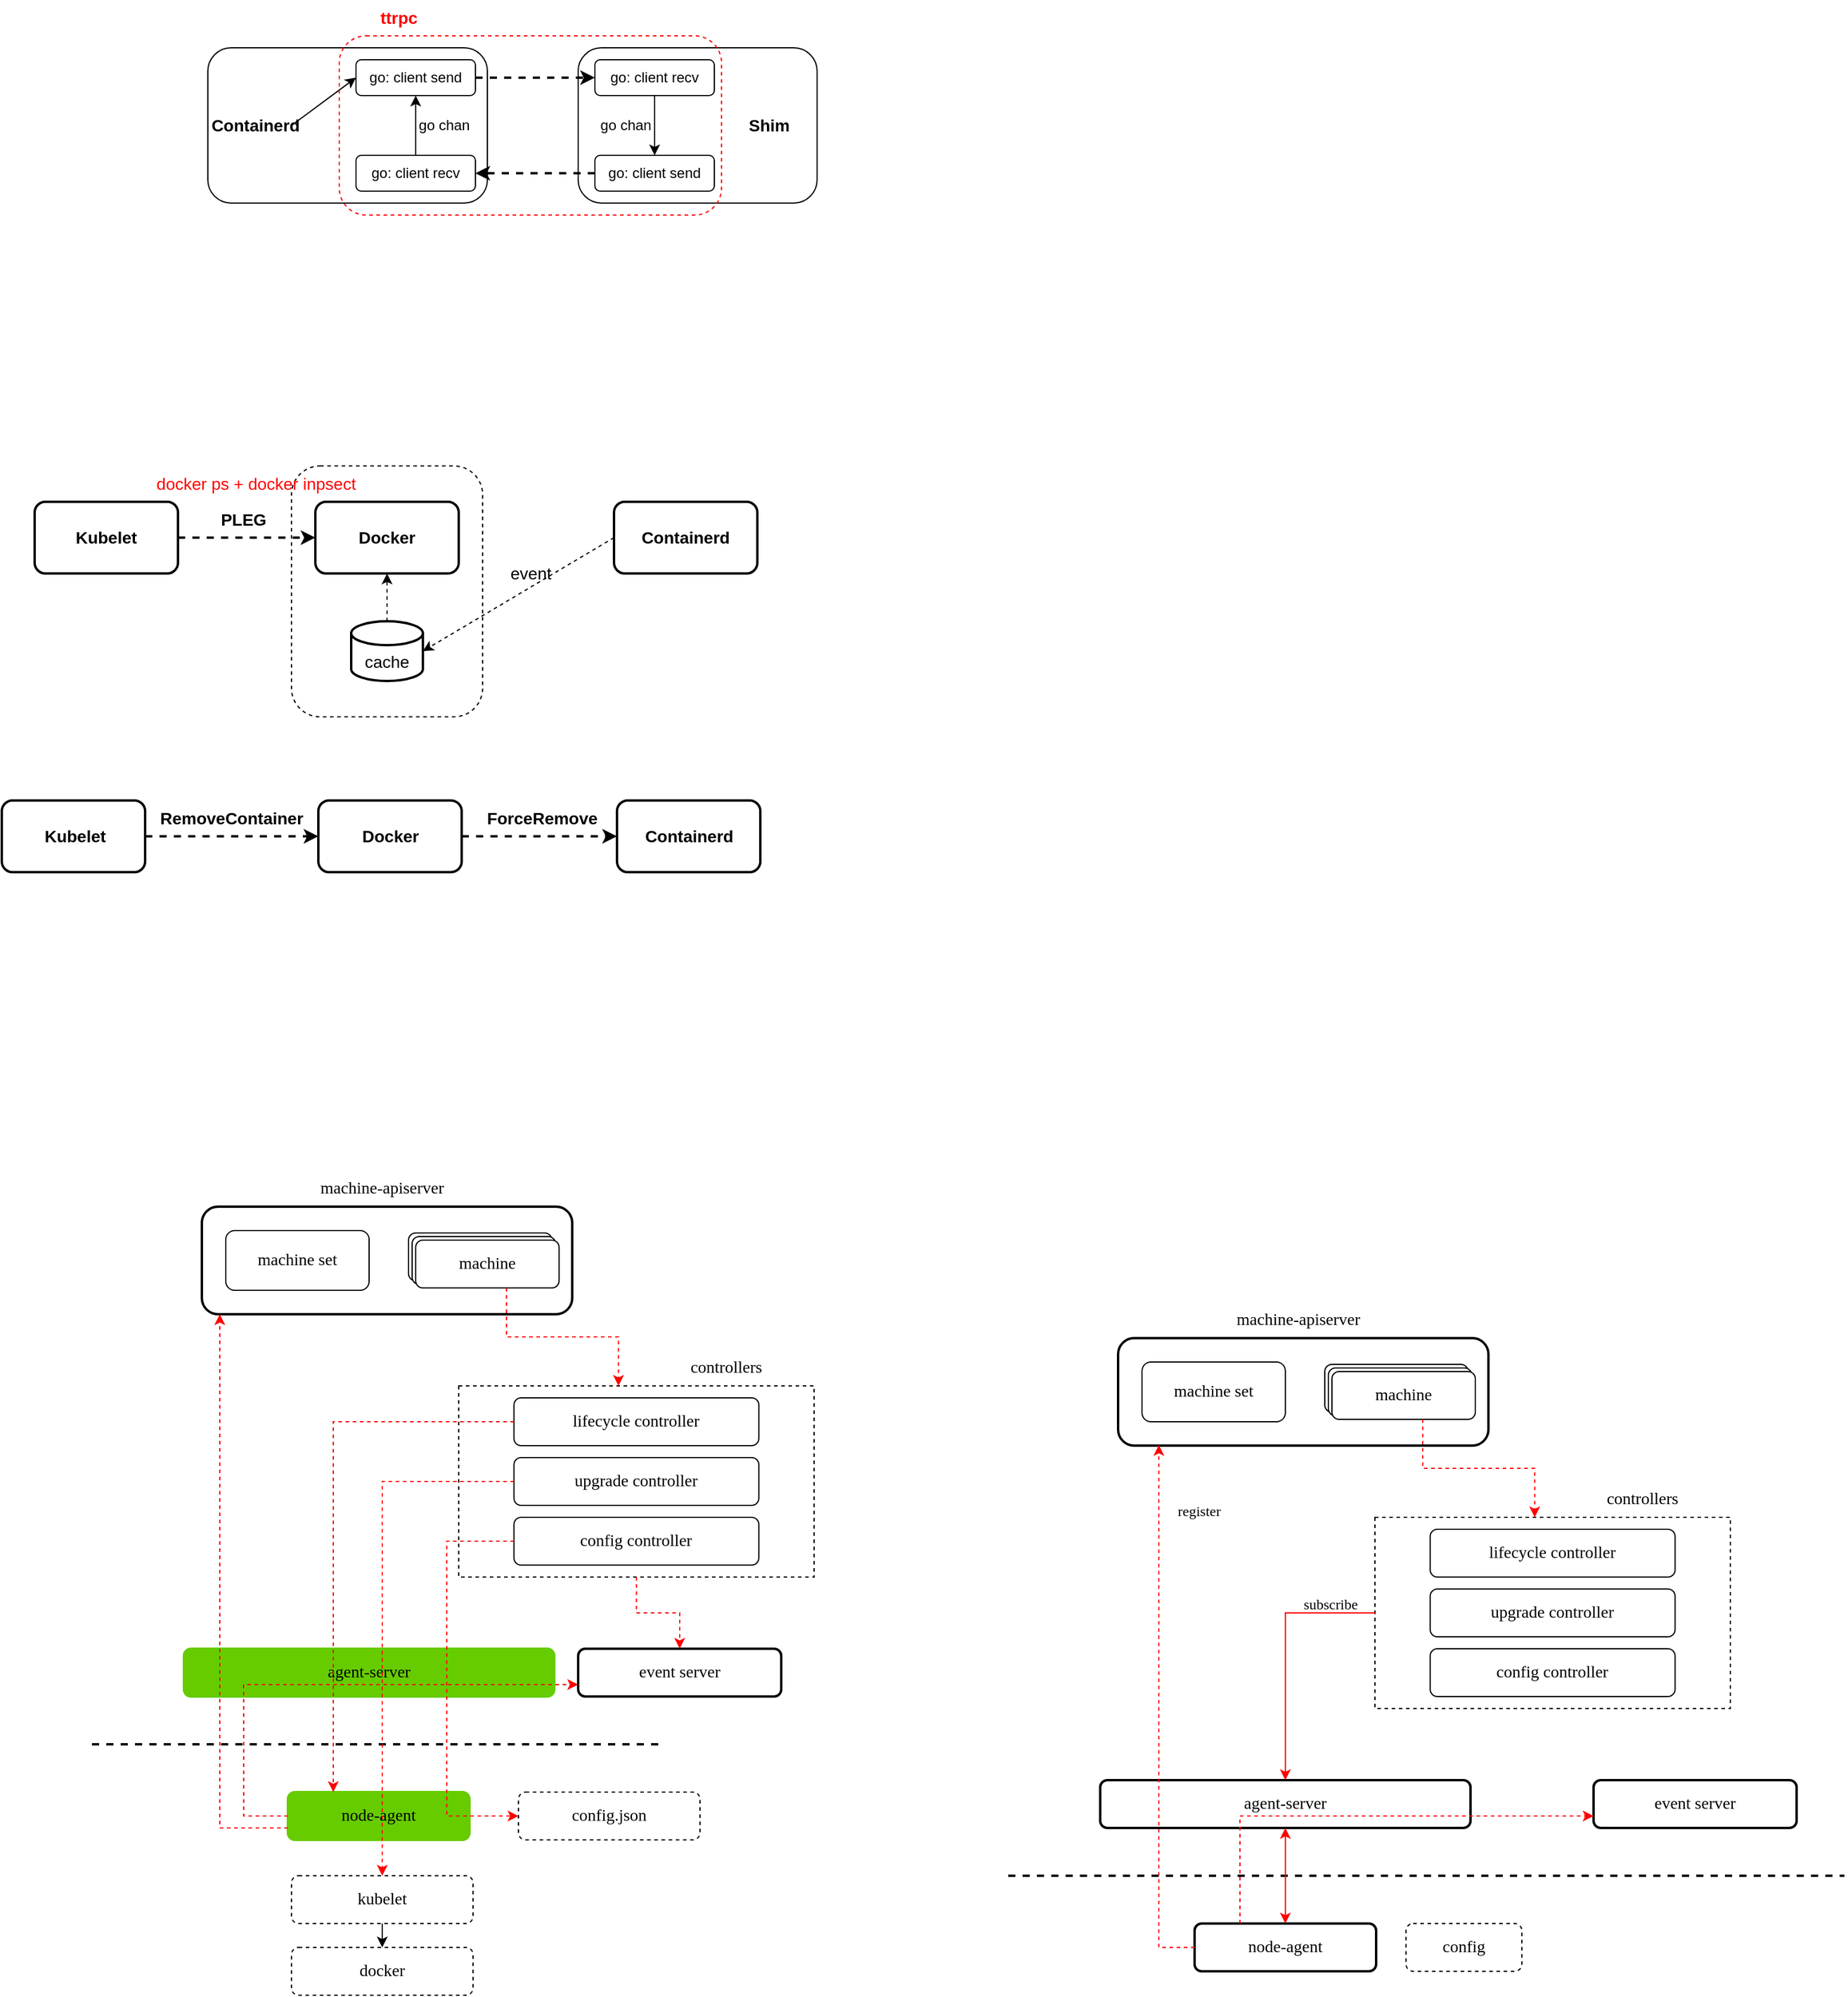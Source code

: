 <mxfile version="20.6.0" type="github">
  <diagram id="EUVnk3kODBApbuHD80m1" name="第 1 页">
    <mxGraphModel dx="1234" dy="683" grid="1" gridSize="10" guides="1" tooltips="1" connect="1" arrows="1" fold="1" page="1" pageScale="1" pageWidth="827" pageHeight="1169" math="0" shadow="0">
      <root>
        <mxCell id="0" />
        <mxCell id="1" parent="0" />
        <mxCell id="GajWvY_y-aLaYwpfjtpz-91" value="" style="rounded=0;whiteSpace=wrap;html=1;strokeColor=#000000;strokeWidth=1;fontFamily=source code pro;fontSize=14;fontColor=#000000;fillColor=#FFFFFF;dashed=1;" vertex="1" parent="1">
          <mxGeometry x="390" y="1420" width="297.5" height="160" as="geometry" />
        </mxCell>
        <mxCell id="GajWvY_y-aLaYwpfjtpz-33" value="" style="rounded=1;whiteSpace=wrap;html=1;strokeColor=#000000;strokeWidth=1;fontSize=14;fontColor=#000000;fillColor=none;dashed=1;" vertex="1" parent="1">
          <mxGeometry x="250" y="650" width="160" height="210" as="geometry" />
        </mxCell>
        <mxCell id="GajWvY_y-aLaYwpfjtpz-1" value="" style="rounded=1;whiteSpace=wrap;html=1;" vertex="1" parent="1">
          <mxGeometry x="180" y="300" width="234" height="130" as="geometry" />
        </mxCell>
        <mxCell id="GajWvY_y-aLaYwpfjtpz-2" value="go: client send" style="rounded=1;whiteSpace=wrap;html=1;" vertex="1" parent="1">
          <mxGeometry x="304" y="310" width="100" height="30" as="geometry" />
        </mxCell>
        <mxCell id="GajWvY_y-aLaYwpfjtpz-3" value="go: client recv" style="rounded=1;whiteSpace=wrap;html=1;" vertex="1" parent="1">
          <mxGeometry x="304" y="390" width="100" height="30" as="geometry" />
        </mxCell>
        <mxCell id="GajWvY_y-aLaYwpfjtpz-4" value="" style="endArrow=classic;html=1;rounded=0;entryX=0.5;entryY=1;entryDx=0;entryDy=0;exitX=0.5;exitY=0;exitDx=0;exitDy=0;" edge="1" parent="1" source="GajWvY_y-aLaYwpfjtpz-3" target="GajWvY_y-aLaYwpfjtpz-2">
          <mxGeometry width="50" height="50" relative="1" as="geometry">
            <mxPoint x="390" y="380" as="sourcePoint" />
            <mxPoint x="440" y="330" as="targetPoint" />
          </mxGeometry>
        </mxCell>
        <mxCell id="GajWvY_y-aLaYwpfjtpz-5" value="Containerd" style="text;html=1;strokeColor=none;fillColor=none;align=center;verticalAlign=middle;whiteSpace=wrap;rounded=0;fontSize=14;fontStyle=1" vertex="1" parent="1">
          <mxGeometry x="190" y="350" width="60" height="30" as="geometry" />
        </mxCell>
        <mxCell id="GajWvY_y-aLaYwpfjtpz-6" value="" style="endArrow=classic;html=1;rounded=0;entryX=0;entryY=0.5;entryDx=0;entryDy=0;exitX=1;exitY=0.5;exitDx=0;exitDy=0;" edge="1" parent="1" source="GajWvY_y-aLaYwpfjtpz-5" target="GajWvY_y-aLaYwpfjtpz-2">
          <mxGeometry width="50" height="50" relative="1" as="geometry">
            <mxPoint x="390" y="380" as="sourcePoint" />
            <mxPoint x="440" y="330" as="targetPoint" />
          </mxGeometry>
        </mxCell>
        <mxCell id="GajWvY_y-aLaYwpfjtpz-7" value="go chan" style="text;html=1;strokeColor=none;fillColor=none;align=center;verticalAlign=middle;whiteSpace=wrap;rounded=0;" vertex="1" parent="1">
          <mxGeometry x="348" y="350" width="60" height="30" as="geometry" />
        </mxCell>
        <mxCell id="GajWvY_y-aLaYwpfjtpz-9" value="" style="rounded=1;whiteSpace=wrap;html=1;" vertex="1" parent="1">
          <mxGeometry x="490" y="300" width="200" height="130" as="geometry" />
        </mxCell>
        <mxCell id="GajWvY_y-aLaYwpfjtpz-10" value="go: client recv" style="rounded=1;whiteSpace=wrap;html=1;" vertex="1" parent="1">
          <mxGeometry x="504" y="310" width="100" height="30" as="geometry" />
        </mxCell>
        <mxCell id="GajWvY_y-aLaYwpfjtpz-11" value="go: client send" style="rounded=1;whiteSpace=wrap;html=1;" vertex="1" parent="1">
          <mxGeometry x="504" y="390" width="100" height="30" as="geometry" />
        </mxCell>
        <mxCell id="GajWvY_y-aLaYwpfjtpz-12" value="" style="endArrow=classic;html=1;rounded=0;exitX=0.5;exitY=1;exitDx=0;exitDy=0;entryX=0.5;entryY=0;entryDx=0;entryDy=0;" edge="1" source="GajWvY_y-aLaYwpfjtpz-10" target="GajWvY_y-aLaYwpfjtpz-11" parent="1">
          <mxGeometry width="50" height="50" relative="1" as="geometry">
            <mxPoint x="590" y="380" as="sourcePoint" />
            <mxPoint x="720" y="390" as="targetPoint" />
          </mxGeometry>
        </mxCell>
        <mxCell id="GajWvY_y-aLaYwpfjtpz-15" value="go chan" style="text;html=1;strokeColor=none;fillColor=none;align=center;verticalAlign=middle;whiteSpace=wrap;rounded=0;" vertex="1" parent="1">
          <mxGeometry x="500" y="350" width="60" height="30" as="geometry" />
        </mxCell>
        <mxCell id="GajWvY_y-aLaYwpfjtpz-16" value="" style="endArrow=classic;html=1;rounded=0;entryX=0;entryY=0.5;entryDx=0;entryDy=0;exitX=1;exitY=0.5;exitDx=0;exitDy=0;dashed=1;strokeWidth=2;" edge="1" parent="1" source="GajWvY_y-aLaYwpfjtpz-2" target="GajWvY_y-aLaYwpfjtpz-10">
          <mxGeometry width="50" height="50" relative="1" as="geometry">
            <mxPoint x="390" y="380" as="sourcePoint" />
            <mxPoint x="440" y="330" as="targetPoint" />
          </mxGeometry>
        </mxCell>
        <mxCell id="GajWvY_y-aLaYwpfjtpz-17" value="" style="endArrow=classic;html=1;rounded=0;entryX=1;entryY=0.5;entryDx=0;entryDy=0;exitX=0;exitY=0.5;exitDx=0;exitDy=0;dashed=1;strokeWidth=2;" edge="1" parent="1" source="GajWvY_y-aLaYwpfjtpz-11" target="GajWvY_y-aLaYwpfjtpz-3">
          <mxGeometry width="50" height="50" relative="1" as="geometry">
            <mxPoint x="390" y="380" as="sourcePoint" />
            <mxPoint x="440" y="330" as="targetPoint" />
          </mxGeometry>
        </mxCell>
        <mxCell id="GajWvY_y-aLaYwpfjtpz-18" value="" style="rounded=1;whiteSpace=wrap;html=1;fillColor=none;strokeColor=#FF0000;strokeWidth=1;dashed=1;" vertex="1" parent="1">
          <mxGeometry x="290" y="290" width="320" height="150" as="geometry" />
        </mxCell>
        <mxCell id="GajWvY_y-aLaYwpfjtpz-19" value="ttrpc" style="text;html=1;strokeColor=none;fillColor=none;align=center;verticalAlign=middle;whiteSpace=wrap;rounded=0;dashed=1;strokeWidth=2;fontSize=14;fontColor=#FF0000;fontStyle=1" vertex="1" parent="1">
          <mxGeometry x="310" y="260" width="60" height="30" as="geometry" />
        </mxCell>
        <mxCell id="GajWvY_y-aLaYwpfjtpz-20" value="Shim" style="text;html=1;strokeColor=none;fillColor=none;align=center;verticalAlign=middle;whiteSpace=wrap;rounded=0;fontSize=14;fontStyle=1" vertex="1" parent="1">
          <mxGeometry x="620" y="350" width="60" height="30" as="geometry" />
        </mxCell>
        <mxCell id="GajWvY_y-aLaYwpfjtpz-21" value="" style="rounded=1;whiteSpace=wrap;html=1;strokeColor=#000000;strokeWidth=2;fontSize=14;fontColor=#FF0000;fillColor=none;" vertex="1" parent="1">
          <mxGeometry x="520" y="680" width="120" height="60" as="geometry" />
        </mxCell>
        <mxCell id="GajWvY_y-aLaYwpfjtpz-22" value="Containerd" style="text;html=1;strokeColor=none;fillColor=none;align=center;verticalAlign=middle;whiteSpace=wrap;rounded=0;fontSize=14;fontStyle=1;strokeWidth=2;" vertex="1" parent="1">
          <mxGeometry x="550" y="695" width="60" height="30" as="geometry" />
        </mxCell>
        <mxCell id="GajWvY_y-aLaYwpfjtpz-23" value="" style="rounded=1;whiteSpace=wrap;html=1;strokeColor=#000000;strokeWidth=2;fontSize=14;fontColor=#FF0000;fillColor=none;" vertex="1" parent="1">
          <mxGeometry x="270" y="680" width="120" height="60" as="geometry" />
        </mxCell>
        <mxCell id="GajWvY_y-aLaYwpfjtpz-24" value="Docker" style="text;html=1;strokeColor=none;fillColor=none;align=center;verticalAlign=middle;whiteSpace=wrap;rounded=0;fontSize=14;fontStyle=1" vertex="1" parent="1">
          <mxGeometry x="300" y="695" width="60" height="30" as="geometry" />
        </mxCell>
        <mxCell id="GajWvY_y-aLaYwpfjtpz-25" value="" style="rounded=1;whiteSpace=wrap;html=1;strokeColor=#000000;strokeWidth=2;fontSize=14;fontColor=#FF0000;fillColor=none;" vertex="1" parent="1">
          <mxGeometry x="35" y="680" width="120" height="60" as="geometry" />
        </mxCell>
        <mxCell id="GajWvY_y-aLaYwpfjtpz-26" value="Kubelet" style="text;html=1;strokeColor=none;fillColor=none;align=center;verticalAlign=middle;whiteSpace=wrap;rounded=0;fontSize=14;fontStyle=1" vertex="1" parent="1">
          <mxGeometry x="65" y="695" width="60" height="30" as="geometry" />
        </mxCell>
        <mxCell id="GajWvY_y-aLaYwpfjtpz-27" value="" style="endArrow=classic;html=1;rounded=0;dashed=1;strokeWidth=2;fontSize=14;fontColor=#FF0000;exitX=1;exitY=0.5;exitDx=0;exitDy=0;entryX=0;entryY=0.5;entryDx=0;entryDy=0;" edge="1" parent="1" source="GajWvY_y-aLaYwpfjtpz-25" target="GajWvY_y-aLaYwpfjtpz-23">
          <mxGeometry width="50" height="50" relative="1" as="geometry">
            <mxPoint x="390" y="680" as="sourcePoint" />
            <mxPoint x="440" y="630" as="targetPoint" />
          </mxGeometry>
        </mxCell>
        <mxCell id="GajWvY_y-aLaYwpfjtpz-28" value="PLEG" style="text;html=1;strokeColor=none;fillColor=none;align=center;verticalAlign=middle;whiteSpace=wrap;rounded=0;strokeWidth=2;fontSize=14;fontColor=#000000;fontStyle=1" vertex="1" parent="1">
          <mxGeometry x="180" y="680" width="60" height="30" as="geometry" />
        </mxCell>
        <mxCell id="GajWvY_y-aLaYwpfjtpz-29" value="docker ps + docker inpsect" style="text;html=1;align=center;verticalAlign=middle;resizable=0;points=[];autosize=1;strokeColor=none;fillColor=none;fontSize=14;fontColor=#FF0000;" vertex="1" parent="1">
          <mxGeometry x="125" y="650" width="190" height="30" as="geometry" />
        </mxCell>
        <mxCell id="GajWvY_y-aLaYwpfjtpz-32" value="&lt;font color=&quot;#000000&quot;&gt;cache&lt;/font&gt;" style="shape=cylinder3;whiteSpace=wrap;html=1;boundedLbl=1;backgroundOutline=1;size=10;strokeColor=#000000;strokeWidth=2;fontSize=14;fontColor=#FF0000;fillColor=none;" vertex="1" parent="1">
          <mxGeometry x="300" y="780" width="60" height="50" as="geometry" />
        </mxCell>
        <mxCell id="GajWvY_y-aLaYwpfjtpz-34" value="" style="endArrow=classic;html=1;rounded=0;dashed=1;strokeWidth=1;fontSize=14;fontColor=#000000;exitX=0.5;exitY=0;exitDx=0;exitDy=0;exitPerimeter=0;entryX=0.5;entryY=1;entryDx=0;entryDy=0;" edge="1" parent="1" source="GajWvY_y-aLaYwpfjtpz-32" target="GajWvY_y-aLaYwpfjtpz-23">
          <mxGeometry width="50" height="50" relative="1" as="geometry">
            <mxPoint x="470" y="800" as="sourcePoint" />
            <mxPoint x="480" y="660" as="targetPoint" />
          </mxGeometry>
        </mxCell>
        <mxCell id="GajWvY_y-aLaYwpfjtpz-35" value="" style="endArrow=classic;html=1;rounded=0;dashed=1;strokeWidth=1;fontSize=14;fontColor=#000000;exitX=0;exitY=0.5;exitDx=0;exitDy=0;entryX=1;entryY=0.5;entryDx=0;entryDy=0;entryPerimeter=0;" edge="1" parent="1" source="GajWvY_y-aLaYwpfjtpz-21" target="GajWvY_y-aLaYwpfjtpz-32">
          <mxGeometry width="50" height="50" relative="1" as="geometry">
            <mxPoint x="340" y="790" as="sourcePoint" />
            <mxPoint x="340" y="750" as="targetPoint" />
          </mxGeometry>
        </mxCell>
        <mxCell id="GajWvY_y-aLaYwpfjtpz-36" value="event" style="text;html=1;align=center;verticalAlign=middle;resizable=0;points=[];autosize=1;strokeColor=none;fillColor=none;fontSize=14;fontColor=#000000;dashed=1;strokeWidth=1;" vertex="1" parent="1">
          <mxGeometry x="420" y="725" width="60" height="30" as="geometry" />
        </mxCell>
        <mxCell id="GajWvY_y-aLaYwpfjtpz-38" value="" style="rounded=1;whiteSpace=wrap;html=1;strokeColor=#000000;strokeWidth=2;fontSize=14;fontColor=#FF0000;fillColor=none;" vertex="1" parent="1">
          <mxGeometry x="522.5" y="930" width="120" height="60" as="geometry" />
        </mxCell>
        <mxCell id="GajWvY_y-aLaYwpfjtpz-39" value="Containerd" style="text;html=1;strokeColor=none;fillColor=none;align=center;verticalAlign=middle;whiteSpace=wrap;rounded=0;fontSize=14;fontStyle=1;strokeWidth=2;" vertex="1" parent="1">
          <mxGeometry x="552.5" y="945" width="60" height="30" as="geometry" />
        </mxCell>
        <mxCell id="GajWvY_y-aLaYwpfjtpz-40" value="" style="rounded=1;whiteSpace=wrap;html=1;strokeColor=#000000;strokeWidth=2;fontSize=14;fontColor=#FF0000;fillColor=none;" vertex="1" parent="1">
          <mxGeometry x="272.5" y="930" width="120" height="60" as="geometry" />
        </mxCell>
        <mxCell id="GajWvY_y-aLaYwpfjtpz-41" value="Docker" style="text;html=1;strokeColor=none;fillColor=none;align=center;verticalAlign=middle;whiteSpace=wrap;rounded=0;fontSize=14;fontStyle=1" vertex="1" parent="1">
          <mxGeometry x="302.5" y="945" width="60" height="30" as="geometry" />
        </mxCell>
        <mxCell id="GajWvY_y-aLaYwpfjtpz-42" value="" style="rounded=1;whiteSpace=wrap;html=1;strokeColor=#000000;strokeWidth=2;fontSize=14;fontColor=#FF0000;fillColor=none;" vertex="1" parent="1">
          <mxGeometry x="7.5" y="930" width="120" height="60" as="geometry" />
        </mxCell>
        <mxCell id="GajWvY_y-aLaYwpfjtpz-43" value="Kubelet" style="text;html=1;strokeColor=none;fillColor=none;align=center;verticalAlign=middle;whiteSpace=wrap;rounded=0;fontSize=14;fontStyle=1" vertex="1" parent="1">
          <mxGeometry x="40" y="945" width="57.5" height="30" as="geometry" />
        </mxCell>
        <mxCell id="GajWvY_y-aLaYwpfjtpz-44" value="" style="endArrow=classic;html=1;rounded=0;dashed=1;strokeWidth=2;fontSize=14;fontColor=#FF0000;exitX=1;exitY=0.5;exitDx=0;exitDy=0;entryX=0;entryY=0.5;entryDx=0;entryDy=0;" edge="1" source="GajWvY_y-aLaYwpfjtpz-42" target="GajWvY_y-aLaYwpfjtpz-40" parent="1">
          <mxGeometry width="50" height="50" relative="1" as="geometry">
            <mxPoint x="392.5" y="930" as="sourcePoint" />
            <mxPoint x="442.5" y="880" as="targetPoint" />
          </mxGeometry>
        </mxCell>
        <mxCell id="GajWvY_y-aLaYwpfjtpz-45" value="RemoveContainer" style="text;html=1;strokeColor=none;fillColor=none;align=center;verticalAlign=middle;whiteSpace=wrap;rounded=0;strokeWidth=2;fontSize=14;fontColor=#000000;fontStyle=1" vertex="1" parent="1">
          <mxGeometry x="170" y="930" width="60" height="30" as="geometry" />
        </mxCell>
        <mxCell id="GajWvY_y-aLaYwpfjtpz-51" value="" style="endArrow=classic;html=1;rounded=0;dashed=1;strokeWidth=2;fontSize=14;fontColor=#FF0000;exitX=1;exitY=0.5;exitDx=0;exitDy=0;entryX=0;entryY=0.5;entryDx=0;entryDy=0;" edge="1" parent="1" source="GajWvY_y-aLaYwpfjtpz-40" target="GajWvY_y-aLaYwpfjtpz-38">
          <mxGeometry width="50" height="50" relative="1" as="geometry">
            <mxPoint x="137.5" y="970" as="sourcePoint" />
            <mxPoint x="282.5" y="970" as="targetPoint" />
          </mxGeometry>
        </mxCell>
        <mxCell id="GajWvY_y-aLaYwpfjtpz-52" value="ForceRemove" style="text;html=1;strokeColor=none;fillColor=none;align=center;verticalAlign=middle;whiteSpace=wrap;rounded=0;strokeWidth=2;fontSize=14;fontColor=#000000;fontStyle=1" vertex="1" parent="1">
          <mxGeometry x="430" y="930" width="60" height="30" as="geometry" />
        </mxCell>
        <mxCell id="GajWvY_y-aLaYwpfjtpz-64" value="" style="endArrow=none;html=1;rounded=0;dashed=1;strokeWidth=2;fontSize=14;fontColor=#000000;" edge="1" parent="1">
          <mxGeometry width="50" height="50" relative="1" as="geometry">
            <mxPoint x="83" y="1720" as="sourcePoint" />
            <mxPoint x="563" y="1720" as="targetPoint" />
          </mxGeometry>
        </mxCell>
        <mxCell id="GajWvY_y-aLaYwpfjtpz-70" value="" style="rounded=1;whiteSpace=wrap;html=1;strokeColor=#000000;strokeWidth=2;fontFamily=source code pro;fontSize=14;fontColor=#000000;fillColor=#FFFFFF;" vertex="1" parent="1">
          <mxGeometry x="175" y="1270" width="310" height="90" as="geometry" />
        </mxCell>
        <mxCell id="GajWvY_y-aLaYwpfjtpz-74" value="lifecycle controller" style="rounded=1;whiteSpace=wrap;html=1;strokeColor=#000000;strokeWidth=1;fontFamily=source code pro;fontSize=14;fontColor=#000000;fillColor=#FFFFFF;" vertex="1" parent="1">
          <mxGeometry x="436.25" y="1430" width="205" height="40" as="geometry" />
        </mxCell>
        <mxCell id="GajWvY_y-aLaYwpfjtpz-78" value="agent-server" style="rounded=1;whiteSpace=wrap;html=1;strokeColor=#66CC00;strokeWidth=2;fontFamily=source code pro;fontSize=14;fontColor=#000000;fillColor=#66CC00;" vertex="1" parent="1">
          <mxGeometry x="160" y="1640" width="310" height="40" as="geometry" />
        </mxCell>
        <mxCell id="GajWvY_y-aLaYwpfjtpz-79" value="node-agent" style="rounded=1;whiteSpace=wrap;html=1;strokeColor=#66CC00;strokeWidth=2;fontFamily=source code pro;fontSize=14;fontColor=#000000;fillColor=#66CC00;" vertex="1" parent="1">
          <mxGeometry x="247" y="1760" width="152" height="40" as="geometry" />
        </mxCell>
        <mxCell id="GajWvY_y-aLaYwpfjtpz-80" value="config.json" style="rounded=1;whiteSpace=wrap;html=1;strokeColor=#000000;strokeWidth=1;fontFamily=source code pro;fontSize=14;fontColor=#000000;fillColor=#FFFFFF;dashed=1;" vertex="1" parent="1">
          <mxGeometry x="440" y="1760" width="152" height="40" as="geometry" />
        </mxCell>
        <mxCell id="GajWvY_y-aLaYwpfjtpz-82" value="kubelet" style="rounded=1;whiteSpace=wrap;html=1;strokeColor=#000000;strokeWidth=1;fontFamily=source code pro;fontSize=14;fontColor=#000000;fillColor=#FFFFFF;dashed=1;" vertex="1" parent="1">
          <mxGeometry x="250" y="1830" width="152" height="40" as="geometry" />
        </mxCell>
        <mxCell id="GajWvY_y-aLaYwpfjtpz-84" value="docker" style="rounded=1;whiteSpace=wrap;html=1;strokeColor=#000000;strokeWidth=1;fontFamily=source code pro;fontSize=14;fontColor=#000000;fillColor=#FFFFFF;dashed=1;" vertex="1" parent="1">
          <mxGeometry x="250" y="1890" width="152" height="40" as="geometry" />
        </mxCell>
        <mxCell id="GajWvY_y-aLaYwpfjtpz-85" value="" style="endArrow=classic;html=1;rounded=0;strokeWidth=1;fontFamily=source code pro;fontSize=14;fontColor=#000000;exitX=0.5;exitY=1;exitDx=0;exitDy=0;" edge="1" parent="1" source="GajWvY_y-aLaYwpfjtpz-82" target="GajWvY_y-aLaYwpfjtpz-84">
          <mxGeometry width="50" height="50" relative="1" as="geometry">
            <mxPoint x="330" y="1910" as="sourcePoint" />
            <mxPoint x="380" y="1860" as="targetPoint" />
          </mxGeometry>
        </mxCell>
        <mxCell id="GajWvY_y-aLaYwpfjtpz-86" value="machine set" style="rounded=1;whiteSpace=wrap;html=1;strokeColor=#000000;strokeWidth=1;fontFamily=source code pro;fontSize=14;fontColor=#000000;fillColor=#FFFFFF;" vertex="1" parent="1">
          <mxGeometry x="195" y="1290" width="120" height="50" as="geometry" />
        </mxCell>
        <mxCell id="GajWvY_y-aLaYwpfjtpz-87" value="machine" style="rounded=1;whiteSpace=wrap;html=1;strokeColor=#000000;strokeWidth=1;fontFamily=source code pro;fontSize=14;fontColor=#000000;fillColor=#FFFFFF;" vertex="1" parent="1">
          <mxGeometry x="348" y="1292" width="120" height="40" as="geometry" />
        </mxCell>
        <mxCell id="GajWvY_y-aLaYwpfjtpz-88" value="machine" style="rounded=1;whiteSpace=wrap;html=1;strokeColor=#000000;strokeWidth=1;fontFamily=source code pro;fontSize=14;fontColor=#000000;fillColor=#FFFFFF;" vertex="1" parent="1">
          <mxGeometry x="351" y="1295" width="120" height="40" as="geometry" />
        </mxCell>
        <mxCell id="GajWvY_y-aLaYwpfjtpz-89" value="machine" style="rounded=1;whiteSpace=wrap;html=1;strokeColor=#000000;strokeWidth=1;fontFamily=source code pro;fontSize=14;fontColor=#000000;fillColor=#FFFFFF;" vertex="1" parent="1">
          <mxGeometry x="354" y="1298" width="120" height="40" as="geometry" />
        </mxCell>
        <mxCell id="GajWvY_y-aLaYwpfjtpz-90" value="machine-apiserver" style="text;html=1;strokeColor=none;fillColor=none;align=center;verticalAlign=middle;whiteSpace=wrap;rounded=0;strokeWidth=1;fontFamily=source code pro;fontSize=14;fontColor=#000000;" vertex="1" parent="1">
          <mxGeometry x="236" y="1240" width="180" height="30" as="geometry" />
        </mxCell>
        <mxCell id="GajWvY_y-aLaYwpfjtpz-92" value="controllers" style="text;html=1;strokeColor=none;fillColor=none;align=center;verticalAlign=middle;whiteSpace=wrap;rounded=0;strokeWidth=1;fontFamily=source code pro;fontSize=14;fontColor=#000000;" vertex="1" parent="1">
          <mxGeometry x="523.75" y="1390" width="180" height="30" as="geometry" />
        </mxCell>
        <mxCell id="GajWvY_y-aLaYwpfjtpz-93" value="upgrade controller" style="rounded=1;whiteSpace=wrap;html=1;strokeColor=#000000;strokeWidth=1;fontFamily=source code pro;fontSize=14;fontColor=#000000;fillColor=#FFFFFF;" vertex="1" parent="1">
          <mxGeometry x="436.25" y="1480" width="205" height="40" as="geometry" />
        </mxCell>
        <mxCell id="GajWvY_y-aLaYwpfjtpz-94" value="config controller" style="rounded=1;whiteSpace=wrap;html=1;strokeColor=#000000;strokeWidth=1;fontFamily=source code pro;fontSize=14;fontColor=#000000;fillColor=#FFFFFF;" vertex="1" parent="1">
          <mxGeometry x="436.25" y="1530" width="205" height="40" as="geometry" />
        </mxCell>
        <mxCell id="GajWvY_y-aLaYwpfjtpz-96" value="" style="endArrow=classic;html=1;rounded=0;strokeWidth=1;fontFamily=source code pro;fontSize=14;fontColor=#000000;entryX=0;entryY=0.5;entryDx=0;entryDy=0;exitX=0;exitY=0.5;exitDx=0;exitDy=0;edgeStyle=elbowEdgeStyle;dashed=1;strokeColor=#FF0000;" edge="1" parent="1" source="GajWvY_y-aLaYwpfjtpz-94" target="GajWvY_y-aLaYwpfjtpz-80">
          <mxGeometry width="50" height="50" relative="1" as="geometry">
            <mxPoint x="280" y="1600" as="sourcePoint" />
            <mxPoint x="330" y="1550" as="targetPoint" />
            <Array as="points">
              <mxPoint x="380" y="1670" />
            </Array>
          </mxGeometry>
        </mxCell>
        <mxCell id="GajWvY_y-aLaYwpfjtpz-97" value="" style="endArrow=classic;html=1;rounded=0;strokeWidth=1;fontFamily=source code pro;fontSize=14;fontColor=#000000;entryX=0.5;entryY=0;entryDx=0;entryDy=0;exitX=0;exitY=0.5;exitDx=0;exitDy=0;edgeStyle=elbowEdgeStyle;dashed=1;strokeColor=#FF0000;" edge="1" parent="1" source="GajWvY_y-aLaYwpfjtpz-93" target="GajWvY_y-aLaYwpfjtpz-82">
          <mxGeometry width="50" height="50" relative="1" as="geometry">
            <mxPoint x="446.25" y="1560" as="sourcePoint" />
            <mxPoint x="450" y="1790" as="targetPoint" />
            <Array as="points">
              <mxPoint x="326" y="1690" />
            </Array>
          </mxGeometry>
        </mxCell>
        <mxCell id="GajWvY_y-aLaYwpfjtpz-98" value="" style="endArrow=classic;html=1;rounded=0;strokeWidth=1;fontFamily=source code pro;fontSize=14;fontColor=#000000;entryX=0.25;entryY=0;entryDx=0;entryDy=0;exitX=0;exitY=0.5;exitDx=0;exitDy=0;edgeStyle=elbowEdgeStyle;dashed=1;strokeColor=#FF0000;" edge="1" parent="1" source="GajWvY_y-aLaYwpfjtpz-74" target="GajWvY_y-aLaYwpfjtpz-79">
          <mxGeometry width="50" height="50" relative="1" as="geometry">
            <mxPoint x="446.25" y="1510" as="sourcePoint" />
            <mxPoint x="336" y="1890" as="targetPoint" />
            <Array as="points">
              <mxPoint x="285" y="1600" />
            </Array>
          </mxGeometry>
        </mxCell>
        <mxCell id="GajWvY_y-aLaYwpfjtpz-99" value="" style="endArrow=classic;html=1;rounded=0;strokeWidth=1;fontFamily=source code pro;fontSize=14;fontColor=#000000;entryX=0;entryY=1;entryDx=0;entryDy=0;exitX=0.5;exitY=1;exitDx=0;exitDy=0;edgeStyle=elbowEdgeStyle;dashed=1;strokeColor=#FF0000;elbow=vertical;" edge="1" parent="1" target="GajWvY_y-aLaYwpfjtpz-92">
          <mxGeometry width="50" height="50" relative="1" as="geometry">
            <mxPoint x="430" y="1338" as="sourcePoint" />
            <mxPoint x="554.75" y="1420" as="targetPoint" />
          </mxGeometry>
        </mxCell>
        <mxCell id="GajWvY_y-aLaYwpfjtpz-100" value="" style="endArrow=classic;html=1;rounded=0;strokeWidth=1;fontFamily=source code pro;fontSize=14;fontColor=#000000;exitX=0;exitY=0.5;exitDx=0;exitDy=0;edgeStyle=elbowEdgeStyle;dashed=1;strokeColor=#FF0000;entryX=0;entryY=0.75;entryDx=0;entryDy=0;" edge="1" parent="1" source="GajWvY_y-aLaYwpfjtpz-79" target="GajWvY_y-aLaYwpfjtpz-101">
          <mxGeometry width="50" height="50" relative="1" as="geometry">
            <mxPoint x="446.25" y="1460" as="sourcePoint" />
            <mxPoint x="180" y="1650" as="targetPoint" />
            <Array as="points">
              <mxPoint x="210" y="1720" />
            </Array>
          </mxGeometry>
        </mxCell>
        <mxCell id="GajWvY_y-aLaYwpfjtpz-101" value="event server" style="rounded=1;whiteSpace=wrap;html=1;strokeColor=#000000;strokeWidth=2;fontFamily=source code pro;fontSize=14;fontColor=#000000;fillColor=#FFFFFF;" vertex="1" parent="1">
          <mxGeometry x="490" y="1640" width="170" height="40" as="geometry" />
        </mxCell>
        <mxCell id="GajWvY_y-aLaYwpfjtpz-102" value="" style="endArrow=classic;html=1;rounded=0;strokeWidth=1;fontFamily=source code pro;fontSize=14;fontColor=#000000;entryX=0.5;entryY=0;entryDx=0;entryDy=0;exitX=0.5;exitY=1;exitDx=0;exitDy=0;edgeStyle=elbowEdgeStyle;dashed=1;strokeColor=#FF0000;elbow=vertical;" edge="1" parent="1" source="GajWvY_y-aLaYwpfjtpz-91" target="GajWvY_y-aLaYwpfjtpz-101">
          <mxGeometry width="50" height="50" relative="1" as="geometry">
            <mxPoint x="440" y="1348" as="sourcePoint" />
            <mxPoint x="533.75" y="1430" as="targetPoint" />
          </mxGeometry>
        </mxCell>
        <mxCell id="GajWvY_y-aLaYwpfjtpz-103" value="" style="endArrow=classic;html=1;rounded=0;strokeWidth=1;fontFamily=source code pro;fontSize=14;fontColor=#000000;exitX=0;exitY=0.75;exitDx=0;exitDy=0;edgeStyle=elbowEdgeStyle;dashed=1;strokeColor=#FF0000;" edge="1" parent="1" source="GajWvY_y-aLaYwpfjtpz-79" target="GajWvY_y-aLaYwpfjtpz-70">
          <mxGeometry width="50" height="50" relative="1" as="geometry">
            <mxPoint x="257" y="1790" as="sourcePoint" />
            <mxPoint x="500" y="1670" as="targetPoint" />
            <Array as="points">
              <mxPoint x="190" y="1730" />
            </Array>
          </mxGeometry>
        </mxCell>
        <mxCell id="GajWvY_y-aLaYwpfjtpz-105" value="" style="rounded=0;whiteSpace=wrap;html=1;strokeColor=#000000;strokeWidth=1;fontFamily=source code pro;fontSize=14;fontColor=#000000;fillColor=#FFFFFF;dashed=1;" vertex="1" parent="1">
          <mxGeometry x="1157" y="1530" width="297.5" height="160" as="geometry" />
        </mxCell>
        <mxCell id="GajWvY_y-aLaYwpfjtpz-106" value="" style="endArrow=none;html=1;rounded=0;dashed=1;strokeWidth=2;fontSize=14;fontColor=#000000;" edge="1" parent="1">
          <mxGeometry width="50" height="50" relative="1" as="geometry">
            <mxPoint x="850" y="1830" as="sourcePoint" />
            <mxPoint x="1550" y="1830" as="targetPoint" />
          </mxGeometry>
        </mxCell>
        <mxCell id="GajWvY_y-aLaYwpfjtpz-107" value="" style="rounded=1;whiteSpace=wrap;html=1;strokeColor=#000000;strokeWidth=2;fontFamily=source code pro;fontSize=14;fontColor=#000000;fillColor=#FFFFFF;" vertex="1" parent="1">
          <mxGeometry x="942" y="1380" width="310" height="90" as="geometry" />
        </mxCell>
        <mxCell id="GajWvY_y-aLaYwpfjtpz-108" value="lifecycle controller" style="rounded=1;whiteSpace=wrap;html=1;strokeColor=#000000;strokeWidth=1;fontFamily=source code pro;fontSize=14;fontColor=#000000;fillColor=#FFFFFF;" vertex="1" parent="1">
          <mxGeometry x="1203.25" y="1540" width="205" height="40" as="geometry" />
        </mxCell>
        <mxCell id="GajWvY_y-aLaYwpfjtpz-109" value="agent-server" style="rounded=1;whiteSpace=wrap;html=1;strokeColor=#000000;strokeWidth=2;fontFamily=source code pro;fontSize=14;fontColor=#000000;fillColor=#FFFFFF;" vertex="1" parent="1">
          <mxGeometry x="927" y="1750" width="310" height="40" as="geometry" />
        </mxCell>
        <mxCell id="GajWvY_y-aLaYwpfjtpz-110" value="node-agent" style="rounded=1;whiteSpace=wrap;html=1;strokeColor=#000000;strokeWidth=2;fontFamily=source code pro;fontSize=14;fontColor=#000000;fillColor=#FFFFFF;" vertex="1" parent="1">
          <mxGeometry x="1006" y="1870" width="152" height="40" as="geometry" />
        </mxCell>
        <mxCell id="GajWvY_y-aLaYwpfjtpz-115" value="machine set" style="rounded=1;whiteSpace=wrap;html=1;strokeColor=#000000;strokeWidth=1;fontFamily=source code pro;fontSize=14;fontColor=#000000;fillColor=#FFFFFF;" vertex="1" parent="1">
          <mxGeometry x="962" y="1400" width="120" height="50" as="geometry" />
        </mxCell>
        <mxCell id="GajWvY_y-aLaYwpfjtpz-116" value="machine" style="rounded=1;whiteSpace=wrap;html=1;strokeColor=#000000;strokeWidth=1;fontFamily=source code pro;fontSize=14;fontColor=#000000;fillColor=#FFFFFF;" vertex="1" parent="1">
          <mxGeometry x="1115" y="1402" width="120" height="40" as="geometry" />
        </mxCell>
        <mxCell id="GajWvY_y-aLaYwpfjtpz-117" value="machine" style="rounded=1;whiteSpace=wrap;html=1;strokeColor=#000000;strokeWidth=1;fontFamily=source code pro;fontSize=14;fontColor=#000000;fillColor=#FFFFFF;" vertex="1" parent="1">
          <mxGeometry x="1118" y="1405" width="120" height="40" as="geometry" />
        </mxCell>
        <mxCell id="GajWvY_y-aLaYwpfjtpz-118" value="machine" style="rounded=1;whiteSpace=wrap;html=1;strokeColor=#000000;strokeWidth=1;fontFamily=source code pro;fontSize=14;fontColor=#000000;fillColor=#FFFFFF;" vertex="1" parent="1">
          <mxGeometry x="1121" y="1408" width="120" height="40" as="geometry" />
        </mxCell>
        <mxCell id="GajWvY_y-aLaYwpfjtpz-119" value="machine-apiserver" style="text;html=1;strokeColor=none;fillColor=none;align=center;verticalAlign=middle;whiteSpace=wrap;rounded=0;strokeWidth=1;fontFamily=source code pro;fontSize=14;fontColor=#000000;" vertex="1" parent="1">
          <mxGeometry x="1003" y="1350" width="180" height="30" as="geometry" />
        </mxCell>
        <mxCell id="GajWvY_y-aLaYwpfjtpz-120" value="controllers" style="text;html=1;strokeColor=none;fillColor=none;align=center;verticalAlign=middle;whiteSpace=wrap;rounded=0;strokeWidth=1;fontFamily=source code pro;fontSize=14;fontColor=#000000;" vertex="1" parent="1">
          <mxGeometry x="1290.75" y="1500" width="180" height="30" as="geometry" />
        </mxCell>
        <mxCell id="GajWvY_y-aLaYwpfjtpz-121" value="upgrade controller" style="rounded=1;whiteSpace=wrap;html=1;strokeColor=#000000;strokeWidth=1;fontFamily=source code pro;fontSize=14;fontColor=#000000;fillColor=#FFFFFF;" vertex="1" parent="1">
          <mxGeometry x="1203.25" y="1590" width="205" height="40" as="geometry" />
        </mxCell>
        <mxCell id="GajWvY_y-aLaYwpfjtpz-122" value="config controller" style="rounded=1;whiteSpace=wrap;html=1;strokeColor=#000000;strokeWidth=1;fontFamily=source code pro;fontSize=14;fontColor=#000000;fillColor=#FFFFFF;" vertex="1" parent="1">
          <mxGeometry x="1203.25" y="1640" width="205" height="40" as="geometry" />
        </mxCell>
        <mxCell id="GajWvY_y-aLaYwpfjtpz-126" value="" style="endArrow=classic;html=1;rounded=0;strokeWidth=1;fontFamily=source code pro;fontSize=14;fontColor=#000000;entryX=0;entryY=1;entryDx=0;entryDy=0;exitX=0.5;exitY=1;exitDx=0;exitDy=0;edgeStyle=elbowEdgeStyle;dashed=1;strokeColor=#FF0000;elbow=vertical;" edge="1" parent="1" target="GajWvY_y-aLaYwpfjtpz-120">
          <mxGeometry width="50" height="50" relative="1" as="geometry">
            <mxPoint x="1197" y="1448" as="sourcePoint" />
            <mxPoint x="1321.75" y="1530" as="targetPoint" />
          </mxGeometry>
        </mxCell>
        <mxCell id="GajWvY_y-aLaYwpfjtpz-128" value="event server" style="rounded=1;whiteSpace=wrap;html=1;strokeColor=#000000;strokeWidth=2;fontFamily=source code pro;fontSize=14;fontColor=#000000;fillColor=#FFFFFF;" vertex="1" parent="1">
          <mxGeometry x="1340" y="1750" width="170" height="40" as="geometry" />
        </mxCell>
        <mxCell id="GajWvY_y-aLaYwpfjtpz-131" value="" style="endArrow=classic;html=1;rounded=0;strokeColor=#FF0000;strokeWidth=1;fontFamily=source code pro;fontSize=14;fontColor=#000000;elbow=vertical;entryX=0.5;entryY=1;entryDx=0;entryDy=0;exitX=0.5;exitY=0;exitDx=0;exitDy=0;startArrow=classic;startFill=1;" edge="1" parent="1" source="GajWvY_y-aLaYwpfjtpz-110" target="GajWvY_y-aLaYwpfjtpz-109">
          <mxGeometry width="50" height="50" relative="1" as="geometry">
            <mxPoint x="1040" y="1750" as="sourcePoint" />
            <mxPoint x="1090" y="1700" as="targetPoint" />
          </mxGeometry>
        </mxCell>
        <mxCell id="GajWvY_y-aLaYwpfjtpz-133" value="" style="endArrow=classic;html=1;rounded=0;strokeColor=#FF0000;strokeWidth=1;fontFamily=source code pro;fontSize=14;fontColor=#000000;elbow=vertical;exitX=0;exitY=0.5;exitDx=0;exitDy=0;edgeStyle=orthogonalEdgeStyle;entryX=0.5;entryY=0;entryDx=0;entryDy=0;" edge="1" parent="1" source="GajWvY_y-aLaYwpfjtpz-105" target="GajWvY_y-aLaYwpfjtpz-109">
          <mxGeometry width="50" height="50" relative="1" as="geometry">
            <mxPoint x="1092" y="1880" as="sourcePoint" />
            <mxPoint x="1120" y="1730" as="targetPoint" />
          </mxGeometry>
        </mxCell>
        <mxCell id="GajWvY_y-aLaYwpfjtpz-134" value="" style="endArrow=classic;html=1;rounded=0;strokeColor=#FF0000;strokeWidth=1;fontFamily=source code pro;fontSize=14;fontColor=#000000;exitX=0;exitY=0.5;exitDx=0;exitDy=0;edgeStyle=orthogonalEdgeStyle;elbow=vertical;entryX=0.11;entryY=0.994;entryDx=0;entryDy=0;entryPerimeter=0;dashed=1;" edge="1" parent="1" source="GajWvY_y-aLaYwpfjtpz-110" target="GajWvY_y-aLaYwpfjtpz-107">
          <mxGeometry width="50" height="50" relative="1" as="geometry">
            <mxPoint x="1040" y="1690" as="sourcePoint" />
            <mxPoint x="960" y="1510" as="targetPoint" />
            <Array as="points">
              <mxPoint x="976" y="1890" />
            </Array>
          </mxGeometry>
        </mxCell>
        <mxCell id="GajWvY_y-aLaYwpfjtpz-135" value="config" style="rounded=1;whiteSpace=wrap;html=1;strokeColor=#000000;strokeWidth=1;fontFamily=source code pro;fontSize=14;fontColor=#000000;fillColor=#FFFFFF;dashed=1;" vertex="1" parent="1">
          <mxGeometry x="1183" y="1870" width="97" height="40" as="geometry" />
        </mxCell>
        <mxCell id="GajWvY_y-aLaYwpfjtpz-136" value="" style="endArrow=classic;html=1;rounded=0;dashed=1;strokeColor=#FF0000;strokeWidth=1;fontFamily=source code pro;fontSize=14;fontColor=#000000;elbow=vertical;exitX=0.25;exitY=0;exitDx=0;exitDy=0;entryX=0;entryY=0.75;entryDx=0;entryDy=0;edgeStyle=orthogonalEdgeStyle;" edge="1" parent="1" source="GajWvY_y-aLaYwpfjtpz-110" target="GajWvY_y-aLaYwpfjtpz-128">
          <mxGeometry width="50" height="50" relative="1" as="geometry">
            <mxPoint x="1040" y="1690" as="sourcePoint" />
            <mxPoint x="1090" y="1640" as="targetPoint" />
          </mxGeometry>
        </mxCell>
        <mxCell id="GajWvY_y-aLaYwpfjtpz-137" value="&lt;span style=&quot;font-size: 12px;&quot;&gt;subscribe&lt;/span&gt;" style="text;html=1;strokeColor=none;fillColor=none;align=center;verticalAlign=middle;whiteSpace=wrap;rounded=0;dashed=1;strokeWidth=1;fontFamily=source code pro;fontSize=12;fontColor=#000000;" vertex="1" parent="1">
          <mxGeometry x="1090" y="1588" width="60" height="30" as="geometry" />
        </mxCell>
        <mxCell id="GajWvY_y-aLaYwpfjtpz-138" value="&lt;span style=&quot;font-size: 12px;&quot;&gt;register&lt;/span&gt;" style="text;html=1;strokeColor=none;fillColor=none;align=center;verticalAlign=middle;whiteSpace=wrap;rounded=0;dashed=1;strokeWidth=1;fontFamily=source code pro;fontSize=12;fontColor=#000000;" vertex="1" parent="1">
          <mxGeometry x="980" y="1510" width="60" height="30" as="geometry" />
        </mxCell>
      </root>
    </mxGraphModel>
  </diagram>
</mxfile>

